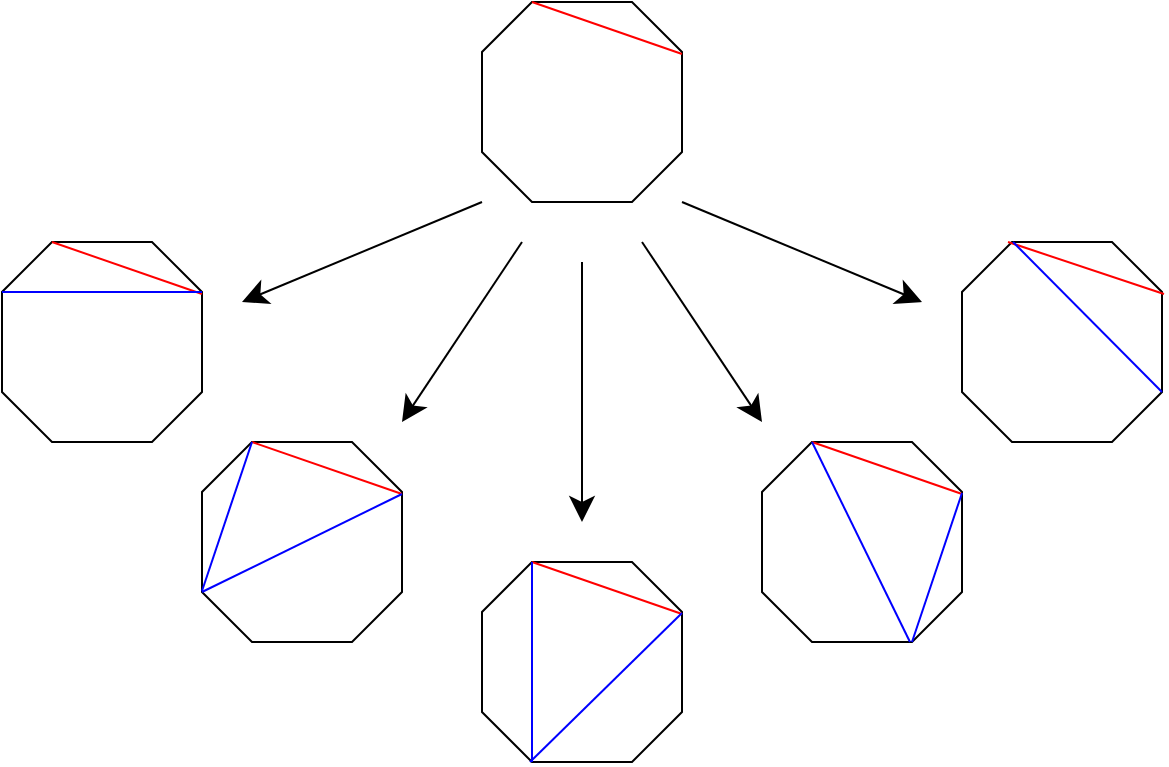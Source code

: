 <mxfile version="15.4.3" type="github">
  <diagram id="xC2faSTQI-804rUh-elh" name="Page-1">
    <mxGraphModel dx="946" dy="637" grid="1" gridSize="10" guides="1" tooltips="1" connect="1" arrows="1" fold="1" page="1" pageScale="1" pageWidth="827" pageHeight="1169" math="0" shadow="0">
      <root>
        <mxCell id="0" />
        <mxCell id="1" parent="0" />
        <mxCell id="6MHJGCLd40DquRje9wl8-1" value="" style="verticalLabelPosition=bottom;verticalAlign=top;html=1;shape=mxgraph.basic.polygon;polyCoords=[[0.25,0],[0.75,0],[1,0.25],[1,0.75],[0.75,1],[0.25,1],[0,0.75],[0,0.25]];polyline=0;perimeter=rectanglePerimeter;" vertex="1" parent="1">
          <mxGeometry x="320" y="80" width="100" height="100" as="geometry" />
        </mxCell>
        <mxCell id="6MHJGCLd40DquRje9wl8-2" value="" style="verticalLabelPosition=bottom;verticalAlign=top;html=1;shape=mxgraph.basic.polygon;polyCoords=[[0.25,0],[0.75,0],[1,0.25],[1,0.75],[0.75,1],[0.25,1],[0,0.75],[0,0.25]];polyline=0;perimeter=rectanglePerimeter;" vertex="1" parent="1">
          <mxGeometry x="80" y="200" width="100" height="100" as="geometry" />
        </mxCell>
        <mxCell id="6MHJGCLd40DquRje9wl8-3" value="" style="verticalLabelPosition=bottom;verticalAlign=top;html=1;shape=mxgraph.basic.polygon;polyCoords=[[0.25,0],[0.75,0],[1,0.25],[1,0.75],[0.75,1],[0.25,1],[0,0.75],[0,0.25]];polyline=0;perimeter=rectanglePerimeter;" vertex="1" parent="1">
          <mxGeometry x="180" y="300" width="100" height="100" as="geometry" />
        </mxCell>
        <mxCell id="6MHJGCLd40DquRje9wl8-4" value="" style="verticalLabelPosition=bottom;verticalAlign=top;html=1;shape=mxgraph.basic.polygon;polyCoords=[[0.25,0],[0.75,0],[1,0.25],[1,0.75],[0.75,1],[0.25,1],[0,0.75],[0,0.25]];polyline=0;perimeter=rectanglePerimeter;" vertex="1" parent="1">
          <mxGeometry x="320" y="360" width="100" height="100" as="geometry" />
        </mxCell>
        <mxCell id="6MHJGCLd40DquRje9wl8-5" value="" style="verticalLabelPosition=bottom;verticalAlign=top;html=1;shape=mxgraph.basic.polygon;polyCoords=[[0.25,0],[0.75,0],[1,0.25],[1,0.75],[0.75,1],[0.25,1],[0,0.75],[0,0.25]];polyline=0;perimeter=rectanglePerimeter;" vertex="1" parent="1">
          <mxGeometry x="460" y="300" width="100" height="100" as="geometry" />
        </mxCell>
        <mxCell id="6MHJGCLd40DquRje9wl8-6" value="" style="verticalLabelPosition=bottom;verticalAlign=top;html=1;shape=mxgraph.basic.polygon;polyCoords=[[0.25,0],[0.75,0],[1,0.25],[1,0.75],[0.75,1],[0.25,1],[0,0.75],[0,0.25]];polyline=0;perimeter=rectanglePerimeter;" vertex="1" parent="1">
          <mxGeometry x="560" y="200" width="100" height="100" as="geometry" />
        </mxCell>
        <mxCell id="6MHJGCLd40DquRje9wl8-8" value="" style="endArrow=none;html=1;rounded=0;fillColor=#e51400;strokeColor=#FF0000;exitX=0.23;exitY=0;exitDx=0;exitDy=0;exitPerimeter=0;entryX=1.01;entryY=0.26;entryDx=0;entryDy=0;entryPerimeter=0;" edge="1" parent="1" target="6MHJGCLd40DquRje9wl8-6">
          <mxGeometry relative="1" as="geometry">
            <mxPoint x="583" y="200" as="sourcePoint" />
            <mxPoint x="660" y="224" as="targetPoint" />
          </mxGeometry>
        </mxCell>
        <mxCell id="6MHJGCLd40DquRje9wl8-9" value="" style="endArrow=none;html=1;rounded=0;fillColor=#e51400;strokeColor=#FF0000;entryX=1.01;entryY=0.26;entryDx=0;entryDy=0;entryPerimeter=0;exitX=0.25;exitY=0;exitDx=0;exitDy=0;exitPerimeter=0;" edge="1" parent="1" source="6MHJGCLd40DquRje9wl8-1">
          <mxGeometry relative="1" as="geometry">
            <mxPoint x="350" y="80" as="sourcePoint" />
            <mxPoint x="420" y="106" as="targetPoint" />
          </mxGeometry>
        </mxCell>
        <mxCell id="6MHJGCLd40DquRje9wl8-16" value="" style="endArrow=none;html=1;rounded=0;fillColor=#e51400;strokeColor=#FF0000;entryX=1.01;entryY=0.26;entryDx=0;entryDy=0;entryPerimeter=0;exitX=0.25;exitY=0;exitDx=0;exitDy=0;exitPerimeter=0;" edge="1" parent="1">
          <mxGeometry relative="1" as="geometry">
            <mxPoint x="205" y="300" as="sourcePoint" />
            <mxPoint x="280" y="326" as="targetPoint" />
          </mxGeometry>
        </mxCell>
        <mxCell id="6MHJGCLd40DquRje9wl8-17" value="" style="endArrow=none;html=1;rounded=0;fillColor=#e51400;strokeColor=#FF0000;entryX=1.01;entryY=0.26;entryDx=0;entryDy=0;entryPerimeter=0;exitX=0.25;exitY=0;exitDx=0;exitDy=0;exitPerimeter=0;" edge="1" parent="1">
          <mxGeometry relative="1" as="geometry">
            <mxPoint x="345" y="360" as="sourcePoint" />
            <mxPoint x="420" y="386" as="targetPoint" />
          </mxGeometry>
        </mxCell>
        <mxCell id="6MHJGCLd40DquRje9wl8-18" value="" style="endArrow=none;html=1;rounded=0;fillColor=#e51400;strokeColor=#FF0000;entryX=1.01;entryY=0.26;entryDx=0;entryDy=0;entryPerimeter=0;exitX=0.25;exitY=0;exitDx=0;exitDy=0;exitPerimeter=0;" edge="1" parent="1">
          <mxGeometry relative="1" as="geometry">
            <mxPoint x="485" y="300" as="sourcePoint" />
            <mxPoint x="560" y="326" as="targetPoint" />
          </mxGeometry>
        </mxCell>
        <mxCell id="6MHJGCLd40DquRje9wl8-19" value="" style="endArrow=none;html=1;rounded=0;fillColor=#e51400;strokeColor=#FF0000;entryX=1.01;entryY=0.26;entryDx=0;entryDy=0;entryPerimeter=0;exitX=0.25;exitY=0;exitDx=0;exitDy=0;exitPerimeter=0;" edge="1" parent="1">
          <mxGeometry relative="1" as="geometry">
            <mxPoint x="105" y="200" as="sourcePoint" />
            <mxPoint x="180" y="226" as="targetPoint" />
          </mxGeometry>
        </mxCell>
        <mxCell id="6MHJGCLd40DquRje9wl8-20" value="" style="endArrow=none;html=1;rounded=0;strokeColor=#0000FF;" edge="1" parent="1">
          <mxGeometry relative="1" as="geometry">
            <mxPoint x="80" y="225" as="sourcePoint" />
            <mxPoint x="180" y="225" as="targetPoint" />
          </mxGeometry>
        </mxCell>
        <mxCell id="6MHJGCLd40DquRje9wl8-21" value="" style="endArrow=none;html=1;rounded=0;strokeColor=#0000FF;entryX=1;entryY=0.26;entryDx=0;entryDy=0;entryPerimeter=0;" edge="1" parent="1" target="6MHJGCLd40DquRje9wl8-3">
          <mxGeometry relative="1" as="geometry">
            <mxPoint x="180" y="375" as="sourcePoint" />
            <mxPoint x="280" y="330" as="targetPoint" />
          </mxGeometry>
        </mxCell>
        <mxCell id="6MHJGCLd40DquRje9wl8-22" value="" style="endArrow=none;html=1;rounded=0;strokeColor=#0000FF;entryX=1;entryY=0.26;entryDx=0;entryDy=0;entryPerimeter=0;exitX=0.24;exitY=1;exitDx=0;exitDy=0;exitPerimeter=0;" edge="1" parent="1" source="6MHJGCLd40DquRje9wl8-4">
          <mxGeometry relative="1" as="geometry">
            <mxPoint x="320" y="434.5" as="sourcePoint" />
            <mxPoint x="420" y="385.5" as="targetPoint" />
          </mxGeometry>
        </mxCell>
        <mxCell id="6MHJGCLd40DquRje9wl8-23" value="" style="endArrow=none;html=1;rounded=0;strokeColor=#0000FF;entryX=1;entryY=0.26;entryDx=0;entryDy=0;entryPerimeter=0;exitX=0.75;exitY=1;exitDx=0;exitDy=0;exitPerimeter=0;" edge="1" parent="1" source="6MHJGCLd40DquRje9wl8-5">
          <mxGeometry relative="1" as="geometry">
            <mxPoint x="484" y="400" as="sourcePoint" />
            <mxPoint x="560" y="325.5" as="targetPoint" />
          </mxGeometry>
        </mxCell>
        <mxCell id="6MHJGCLd40DquRje9wl8-25" value="" style="endArrow=none;html=1;rounded=0;strokeColor=#0000FF;entryX=1;entryY=0.26;entryDx=0;entryDy=0;entryPerimeter=0;exitX=0.75;exitY=1;exitDx=0;exitDy=0;exitPerimeter=0;" edge="1" parent="1">
          <mxGeometry relative="1" as="geometry">
            <mxPoint x="180" y="374.5" as="sourcePoint" />
            <mxPoint x="205" y="300" as="targetPoint" />
          </mxGeometry>
        </mxCell>
        <mxCell id="6MHJGCLd40DquRje9wl8-26" value="" style="endArrow=none;html=1;rounded=0;strokeColor=#0000FF;" edge="1" parent="1">
          <mxGeometry relative="1" as="geometry">
            <mxPoint x="345" y="460" as="sourcePoint" />
            <mxPoint x="345" y="360" as="targetPoint" />
          </mxGeometry>
        </mxCell>
        <mxCell id="6MHJGCLd40DquRje9wl8-27" value="" style="endArrow=none;html=1;rounded=0;strokeColor=#0000FF;exitX=0.74;exitY=1;exitDx=0;exitDy=0;exitPerimeter=0;" edge="1" parent="1" source="6MHJGCLd40DquRje9wl8-5">
          <mxGeometry relative="1" as="geometry">
            <mxPoint x="485" y="400" as="sourcePoint" />
            <mxPoint x="485" y="300" as="targetPoint" />
          </mxGeometry>
        </mxCell>
        <mxCell id="6MHJGCLd40DquRje9wl8-28" value="" style="endArrow=none;html=1;rounded=0;strokeColor=#0000FF;exitX=1;exitY=0.75;exitDx=0;exitDy=0;exitPerimeter=0;" edge="1" parent="1" source="6MHJGCLd40DquRje9wl8-6">
          <mxGeometry relative="1" as="geometry">
            <mxPoint x="634.5" y="300" as="sourcePoint" />
            <mxPoint x="585.5" y="200" as="targetPoint" />
          </mxGeometry>
        </mxCell>
        <mxCell id="6MHJGCLd40DquRje9wl8-29" value="" style="endArrow=classic;html=1;rounded=0;strokeColor=#000000;endSize=10;startSize=10;" edge="1" parent="1">
          <mxGeometry relative="1" as="geometry">
            <mxPoint x="420" y="180" as="sourcePoint" />
            <mxPoint x="540" y="230" as="targetPoint" />
          </mxGeometry>
        </mxCell>
        <mxCell id="6MHJGCLd40DquRje9wl8-31" value="" style="endArrow=classic;html=1;rounded=0;strokeColor=#000000;endSize=10;startSize=10;" edge="1" parent="1">
          <mxGeometry relative="1" as="geometry">
            <mxPoint x="400" y="200" as="sourcePoint" />
            <mxPoint x="460" y="290" as="targetPoint" />
          </mxGeometry>
        </mxCell>
        <mxCell id="6MHJGCLd40DquRje9wl8-32" value="" style="endArrow=classic;html=1;rounded=0;strokeColor=#000000;endSize=10;startSize=10;" edge="1" parent="1">
          <mxGeometry relative="1" as="geometry">
            <mxPoint x="370" y="210" as="sourcePoint" />
            <mxPoint x="370" y="340" as="targetPoint" />
          </mxGeometry>
        </mxCell>
        <mxCell id="6MHJGCLd40DquRje9wl8-33" value="" style="endArrow=classic;html=1;rounded=0;strokeColor=#000000;endSize=10;startSize=10;" edge="1" parent="1">
          <mxGeometry relative="1" as="geometry">
            <mxPoint x="340" y="200" as="sourcePoint" />
            <mxPoint x="280" y="290" as="targetPoint" />
          </mxGeometry>
        </mxCell>
        <mxCell id="6MHJGCLd40DquRje9wl8-34" value="" style="endArrow=classic;html=1;rounded=0;strokeColor=#000000;endSize=10;startSize=10;" edge="1" parent="1">
          <mxGeometry relative="1" as="geometry">
            <mxPoint x="320" y="180" as="sourcePoint" />
            <mxPoint x="200" y="230" as="targetPoint" />
          </mxGeometry>
        </mxCell>
      </root>
    </mxGraphModel>
  </diagram>
</mxfile>
